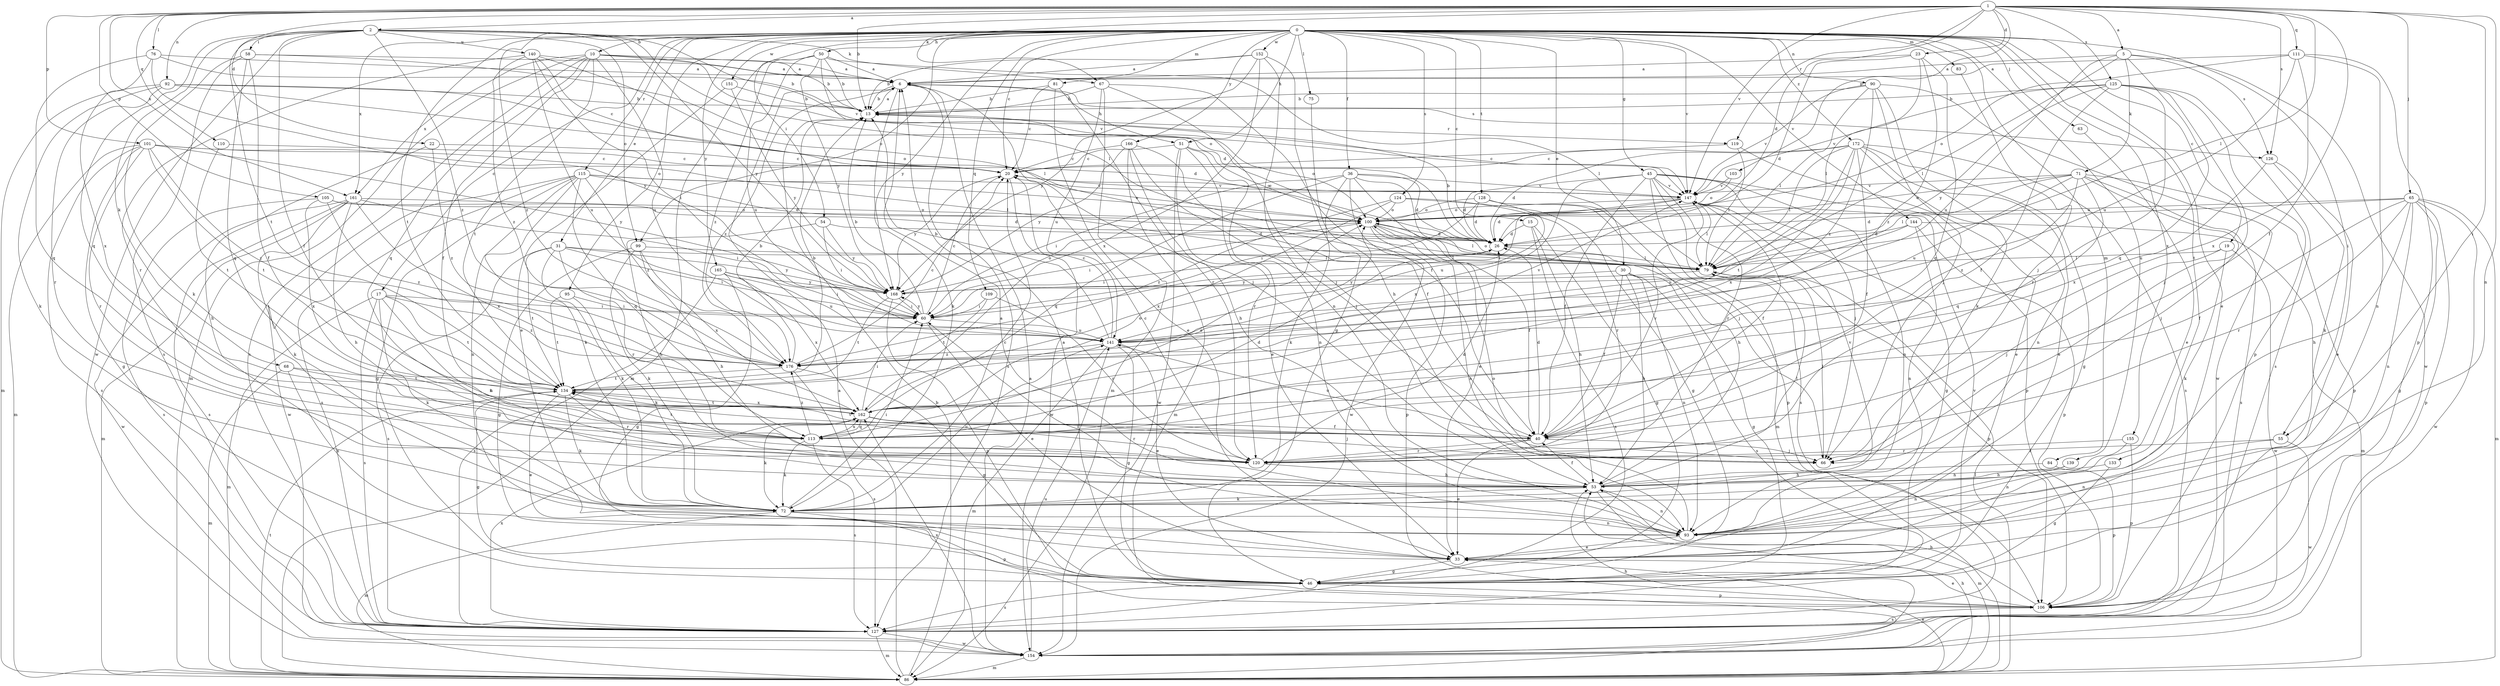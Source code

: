 strict digraph  {
0;
1;
2;
5;
6;
10;
13;
15;
17;
19;
20;
22;
23;
26;
30;
31;
33;
36;
40;
45;
46;
50;
51;
53;
54;
55;
58;
60;
63;
65;
66;
67;
68;
71;
72;
75;
76;
79;
81;
83;
84;
86;
90;
92;
93;
95;
99;
100;
101;
103;
105;
106;
109;
110;
111;
113;
115;
119;
120;
124;
125;
126;
127;
128;
133;
134;
139;
140;
141;
144;
147;
151;
152;
154;
155;
161;
162;
165;
166;
168;
172;
176;
0 -> 10  [label=b];
0 -> 15  [label=c];
0 -> 17  [label=c];
0 -> 19  [label=c];
0 -> 20  [label=c];
0 -> 30  [label=e];
0 -> 31  [label=e];
0 -> 33  [label=e];
0 -> 36  [label=f];
0 -> 45  [label=g];
0 -> 50  [label=h];
0 -> 51  [label=h];
0 -> 54  [label=i];
0 -> 55  [label=i];
0 -> 63  [label=j];
0 -> 75  [label=l];
0 -> 81  [label=m];
0 -> 83  [label=m];
0 -> 84  [label=m];
0 -> 90  [label=n];
0 -> 95  [label=o];
0 -> 99  [label=o];
0 -> 109  [label=q];
0 -> 115  [label=r];
0 -> 124  [label=s];
0 -> 128  [label=t];
0 -> 133  [label=t];
0 -> 134  [label=t];
0 -> 139  [label=u];
0 -> 144  [label=v];
0 -> 147  [label=v];
0 -> 151  [label=w];
0 -> 152  [label=w];
0 -> 155  [label=x];
0 -> 161  [label=x];
0 -> 165  [label=y];
0 -> 166  [label=y];
0 -> 168  [label=y];
0 -> 172  [label=z];
0 -> 176  [label=z];
1 -> 2  [label=a];
1 -> 5  [label=a];
1 -> 13  [label=b];
1 -> 22  [label=d];
1 -> 23  [label=d];
1 -> 26  [label=d];
1 -> 40  [label=f];
1 -> 55  [label=i];
1 -> 65  [label=j];
1 -> 67  [label=k];
1 -> 76  [label=l];
1 -> 79  [label=l];
1 -> 92  [label=n];
1 -> 93  [label=n];
1 -> 101  [label=p];
1 -> 103  [label=p];
1 -> 105  [label=p];
1 -> 110  [label=q];
1 -> 111  [label=q];
1 -> 119  [label=r];
1 -> 125  [label=s];
1 -> 126  [label=s];
1 -> 147  [label=v];
1 -> 161  [label=x];
2 -> 40  [label=f];
2 -> 58  [label=i];
2 -> 67  [label=k];
2 -> 68  [label=k];
2 -> 79  [label=l];
2 -> 99  [label=o];
2 -> 113  [label=q];
2 -> 134  [label=t];
2 -> 140  [label=u];
2 -> 147  [label=v];
2 -> 154  [label=w];
2 -> 168  [label=y];
2 -> 176  [label=z];
5 -> 6  [label=a];
5 -> 71  [label=k];
5 -> 79  [label=l];
5 -> 113  [label=q];
5 -> 126  [label=s];
5 -> 141  [label=u];
5 -> 154  [label=w];
6 -> 13  [label=b];
6 -> 51  [label=h];
6 -> 66  [label=j];
6 -> 72  [label=k];
6 -> 126  [label=s];
6 -> 127  [label=s];
6 -> 176  [label=z];
10 -> 6  [label=a];
10 -> 13  [label=b];
10 -> 40  [label=f];
10 -> 86  [label=m];
10 -> 113  [label=q];
10 -> 127  [label=s];
10 -> 134  [label=t];
10 -> 141  [label=u];
10 -> 147  [label=v];
10 -> 161  [label=x];
13 -> 6  [label=a];
13 -> 100  [label=o];
13 -> 119  [label=r];
15 -> 26  [label=d];
15 -> 46  [label=g];
15 -> 53  [label=h];
15 -> 127  [label=s];
17 -> 53  [label=h];
17 -> 60  [label=i];
17 -> 72  [label=k];
17 -> 86  [label=m];
17 -> 127  [label=s];
17 -> 134  [label=t];
17 -> 176  [label=z];
19 -> 66  [label=j];
19 -> 72  [label=k];
19 -> 79  [label=l];
19 -> 154  [label=w];
20 -> 147  [label=v];
20 -> 154  [label=w];
20 -> 168  [label=y];
22 -> 20  [label=c];
22 -> 53  [label=h];
22 -> 176  [label=z];
23 -> 6  [label=a];
23 -> 26  [label=d];
23 -> 79  [label=l];
23 -> 113  [label=q];
23 -> 176  [label=z];
26 -> 13  [label=b];
26 -> 60  [label=i];
26 -> 79  [label=l];
30 -> 40  [label=f];
30 -> 46  [label=g];
30 -> 53  [label=h];
30 -> 93  [label=n];
30 -> 127  [label=s];
30 -> 168  [label=y];
31 -> 60  [label=i];
31 -> 72  [label=k];
31 -> 79  [label=l];
31 -> 120  [label=r];
31 -> 127  [label=s];
31 -> 134  [label=t];
31 -> 168  [label=y];
33 -> 46  [label=g];
36 -> 26  [label=d];
36 -> 33  [label=e];
36 -> 60  [label=i];
36 -> 66  [label=j];
36 -> 72  [label=k];
36 -> 113  [label=q];
36 -> 147  [label=v];
36 -> 154  [label=w];
40 -> 26  [label=d];
40 -> 33  [label=e];
40 -> 66  [label=j];
40 -> 120  [label=r];
40 -> 134  [label=t];
40 -> 141  [label=u];
40 -> 147  [label=v];
45 -> 26  [label=d];
45 -> 40  [label=f];
45 -> 66  [label=j];
45 -> 86  [label=m];
45 -> 93  [label=n];
45 -> 106  [label=p];
45 -> 120  [label=r];
45 -> 127  [label=s];
45 -> 147  [label=v];
45 -> 162  [label=x];
46 -> 6  [label=a];
46 -> 106  [label=p];
46 -> 127  [label=s];
46 -> 147  [label=v];
50 -> 6  [label=a];
50 -> 13  [label=b];
50 -> 79  [label=l];
50 -> 86  [label=m];
50 -> 100  [label=o];
50 -> 141  [label=u];
50 -> 168  [label=y];
50 -> 176  [label=z];
51 -> 20  [label=c];
51 -> 33  [label=e];
51 -> 93  [label=n];
51 -> 100  [label=o];
51 -> 120  [label=r];
51 -> 154  [label=w];
53 -> 40  [label=f];
53 -> 72  [label=k];
53 -> 79  [label=l];
53 -> 86  [label=m];
53 -> 93  [label=n];
53 -> 147  [label=v];
54 -> 26  [label=d];
54 -> 53  [label=h];
54 -> 60  [label=i];
54 -> 168  [label=y];
55 -> 93  [label=n];
55 -> 120  [label=r];
55 -> 154  [label=w];
58 -> 6  [label=a];
58 -> 26  [label=d];
58 -> 40  [label=f];
58 -> 72  [label=k];
58 -> 113  [label=q];
58 -> 127  [label=s];
60 -> 13  [label=b];
60 -> 20  [label=c];
60 -> 33  [label=e];
60 -> 141  [label=u];
60 -> 168  [label=y];
63 -> 33  [label=e];
65 -> 26  [label=d];
65 -> 40  [label=f];
65 -> 46  [label=g];
65 -> 53  [label=h];
65 -> 86  [label=m];
65 -> 93  [label=n];
65 -> 100  [label=o];
65 -> 106  [label=p];
65 -> 120  [label=r];
65 -> 154  [label=w];
66 -> 79  [label=l];
67 -> 13  [label=b];
67 -> 40  [label=f];
67 -> 66  [label=j];
67 -> 86  [label=m];
67 -> 141  [label=u];
68 -> 86  [label=m];
68 -> 93  [label=n];
68 -> 134  [label=t];
68 -> 162  [label=x];
71 -> 66  [label=j];
71 -> 79  [label=l];
71 -> 100  [label=o];
71 -> 106  [label=p];
71 -> 113  [label=q];
71 -> 127  [label=s];
71 -> 141  [label=u];
71 -> 147  [label=v];
71 -> 176  [label=z];
72 -> 20  [label=c];
72 -> 60  [label=i];
72 -> 86  [label=m];
72 -> 93  [label=n];
72 -> 106  [label=p];
72 -> 141  [label=u];
75 -> 53  [label=h];
76 -> 6  [label=a];
76 -> 13  [label=b];
76 -> 113  [label=q];
76 -> 162  [label=x];
76 -> 168  [label=y];
79 -> 100  [label=o];
79 -> 106  [label=p];
79 -> 168  [label=y];
81 -> 13  [label=b];
81 -> 20  [label=c];
81 -> 33  [label=e];
81 -> 120  [label=r];
83 -> 66  [label=j];
84 -> 53  [label=h];
84 -> 106  [label=p];
86 -> 6  [label=a];
86 -> 13  [label=b];
86 -> 33  [label=e];
86 -> 53  [label=h];
86 -> 79  [label=l];
86 -> 134  [label=t];
90 -> 13  [label=b];
90 -> 66  [label=j];
90 -> 72  [label=k];
90 -> 79  [label=l];
90 -> 147  [label=v];
90 -> 154  [label=w];
90 -> 176  [label=z];
92 -> 13  [label=b];
92 -> 26  [label=d];
92 -> 72  [label=k];
92 -> 86  [label=m];
92 -> 100  [label=o];
92 -> 120  [label=r];
93 -> 6  [label=a];
93 -> 33  [label=e];
93 -> 60  [label=i];
93 -> 100  [label=o];
95 -> 60  [label=i];
95 -> 72  [label=k];
95 -> 134  [label=t];
99 -> 46  [label=g];
99 -> 53  [label=h];
99 -> 72  [label=k];
99 -> 79  [label=l];
99 -> 162  [label=x];
100 -> 26  [label=d];
100 -> 40  [label=f];
100 -> 60  [label=i];
100 -> 79  [label=l];
100 -> 93  [label=n];
100 -> 106  [label=p];
101 -> 20  [label=c];
101 -> 46  [label=g];
101 -> 79  [label=l];
101 -> 86  [label=m];
101 -> 120  [label=r];
101 -> 127  [label=s];
101 -> 134  [label=t];
101 -> 168  [label=y];
101 -> 176  [label=z];
103 -> 100  [label=o];
103 -> 147  [label=v];
105 -> 26  [label=d];
105 -> 100  [label=o];
105 -> 127  [label=s];
105 -> 162  [label=x];
105 -> 176  [label=z];
106 -> 33  [label=e];
106 -> 53  [label=h];
106 -> 127  [label=s];
109 -> 60  [label=i];
109 -> 120  [label=r];
109 -> 134  [label=t];
110 -> 20  [label=c];
110 -> 134  [label=t];
111 -> 6  [label=a];
111 -> 93  [label=n];
111 -> 100  [label=o];
111 -> 106  [label=p];
111 -> 141  [label=u];
111 -> 162  [label=x];
113 -> 26  [label=d];
113 -> 72  [label=k];
113 -> 100  [label=o];
113 -> 127  [label=s];
113 -> 134  [label=t];
113 -> 162  [label=x];
113 -> 176  [label=z];
115 -> 26  [label=d];
115 -> 46  [label=g];
115 -> 72  [label=k];
115 -> 93  [label=n];
115 -> 100  [label=o];
115 -> 113  [label=q];
115 -> 127  [label=s];
115 -> 147  [label=v];
115 -> 154  [label=w];
115 -> 176  [label=z];
119 -> 20  [label=c];
119 -> 33  [label=e];
119 -> 79  [label=l];
120 -> 20  [label=c];
120 -> 26  [label=d];
120 -> 53  [label=h];
124 -> 46  [label=g];
124 -> 100  [label=o];
124 -> 120  [label=r];
124 -> 162  [label=x];
124 -> 176  [label=z];
125 -> 13  [label=b];
125 -> 40  [label=f];
125 -> 66  [label=j];
125 -> 106  [label=p];
125 -> 120  [label=r];
125 -> 127  [label=s];
125 -> 147  [label=v];
125 -> 168  [label=y];
126 -> 33  [label=e];
126 -> 72  [label=k];
126 -> 162  [label=x];
127 -> 86  [label=m];
127 -> 154  [label=w];
127 -> 162  [label=x];
128 -> 26  [label=d];
128 -> 53  [label=h];
128 -> 60  [label=i];
128 -> 100  [label=o];
128 -> 106  [label=p];
128 -> 141  [label=u];
133 -> 46  [label=g];
133 -> 53  [label=h];
134 -> 13  [label=b];
134 -> 33  [label=e];
134 -> 46  [label=g];
134 -> 72  [label=k];
134 -> 120  [label=r];
134 -> 162  [label=x];
139 -> 53  [label=h];
139 -> 93  [label=n];
140 -> 6  [label=a];
140 -> 20  [label=c];
140 -> 60  [label=i];
140 -> 79  [label=l];
140 -> 120  [label=r];
140 -> 141  [label=u];
140 -> 176  [label=z];
141 -> 13  [label=b];
141 -> 20  [label=c];
141 -> 33  [label=e];
141 -> 46  [label=g];
141 -> 86  [label=m];
141 -> 147  [label=v];
141 -> 176  [label=z];
144 -> 26  [label=d];
144 -> 86  [label=m];
144 -> 93  [label=n];
144 -> 106  [label=p];
144 -> 141  [label=u];
147 -> 20  [label=c];
147 -> 26  [label=d];
147 -> 40  [label=f];
147 -> 46  [label=g];
147 -> 60  [label=i];
147 -> 79  [label=l];
147 -> 100  [label=o];
151 -> 13  [label=b];
151 -> 33  [label=e];
151 -> 168  [label=y];
152 -> 6  [label=a];
152 -> 13  [label=b];
152 -> 46  [label=g];
152 -> 93  [label=n];
152 -> 162  [label=x];
152 -> 168  [label=y];
154 -> 6  [label=a];
154 -> 53  [label=h];
154 -> 86  [label=m];
154 -> 141  [label=u];
154 -> 162  [label=x];
155 -> 93  [label=n];
155 -> 106  [label=p];
155 -> 120  [label=r];
161 -> 53  [label=h];
161 -> 60  [label=i];
161 -> 72  [label=k];
161 -> 86  [label=m];
161 -> 100  [label=o];
161 -> 127  [label=s];
161 -> 154  [label=w];
161 -> 162  [label=x];
162 -> 40  [label=f];
162 -> 60  [label=i];
162 -> 66  [label=j];
162 -> 72  [label=k];
162 -> 100  [label=o];
162 -> 113  [label=q];
162 -> 120  [label=r];
162 -> 134  [label=t];
165 -> 46  [label=g];
165 -> 60  [label=i];
165 -> 127  [label=s];
165 -> 141  [label=u];
165 -> 162  [label=x];
165 -> 168  [label=y];
166 -> 20  [label=c];
166 -> 40  [label=f];
166 -> 53  [label=h];
166 -> 66  [label=j];
166 -> 86  [label=m];
166 -> 168  [label=y];
168 -> 60  [label=i];
168 -> 100  [label=o];
168 -> 106  [label=p];
168 -> 134  [label=t];
172 -> 20  [label=c];
172 -> 26  [label=d];
172 -> 33  [label=e];
172 -> 40  [label=f];
172 -> 46  [label=g];
172 -> 79  [label=l];
172 -> 93  [label=n];
172 -> 127  [label=s];
172 -> 134  [label=t];
172 -> 162  [label=x];
176 -> 13  [label=b];
176 -> 20  [label=c];
176 -> 46  [label=g];
176 -> 127  [label=s];
176 -> 134  [label=t];
}
